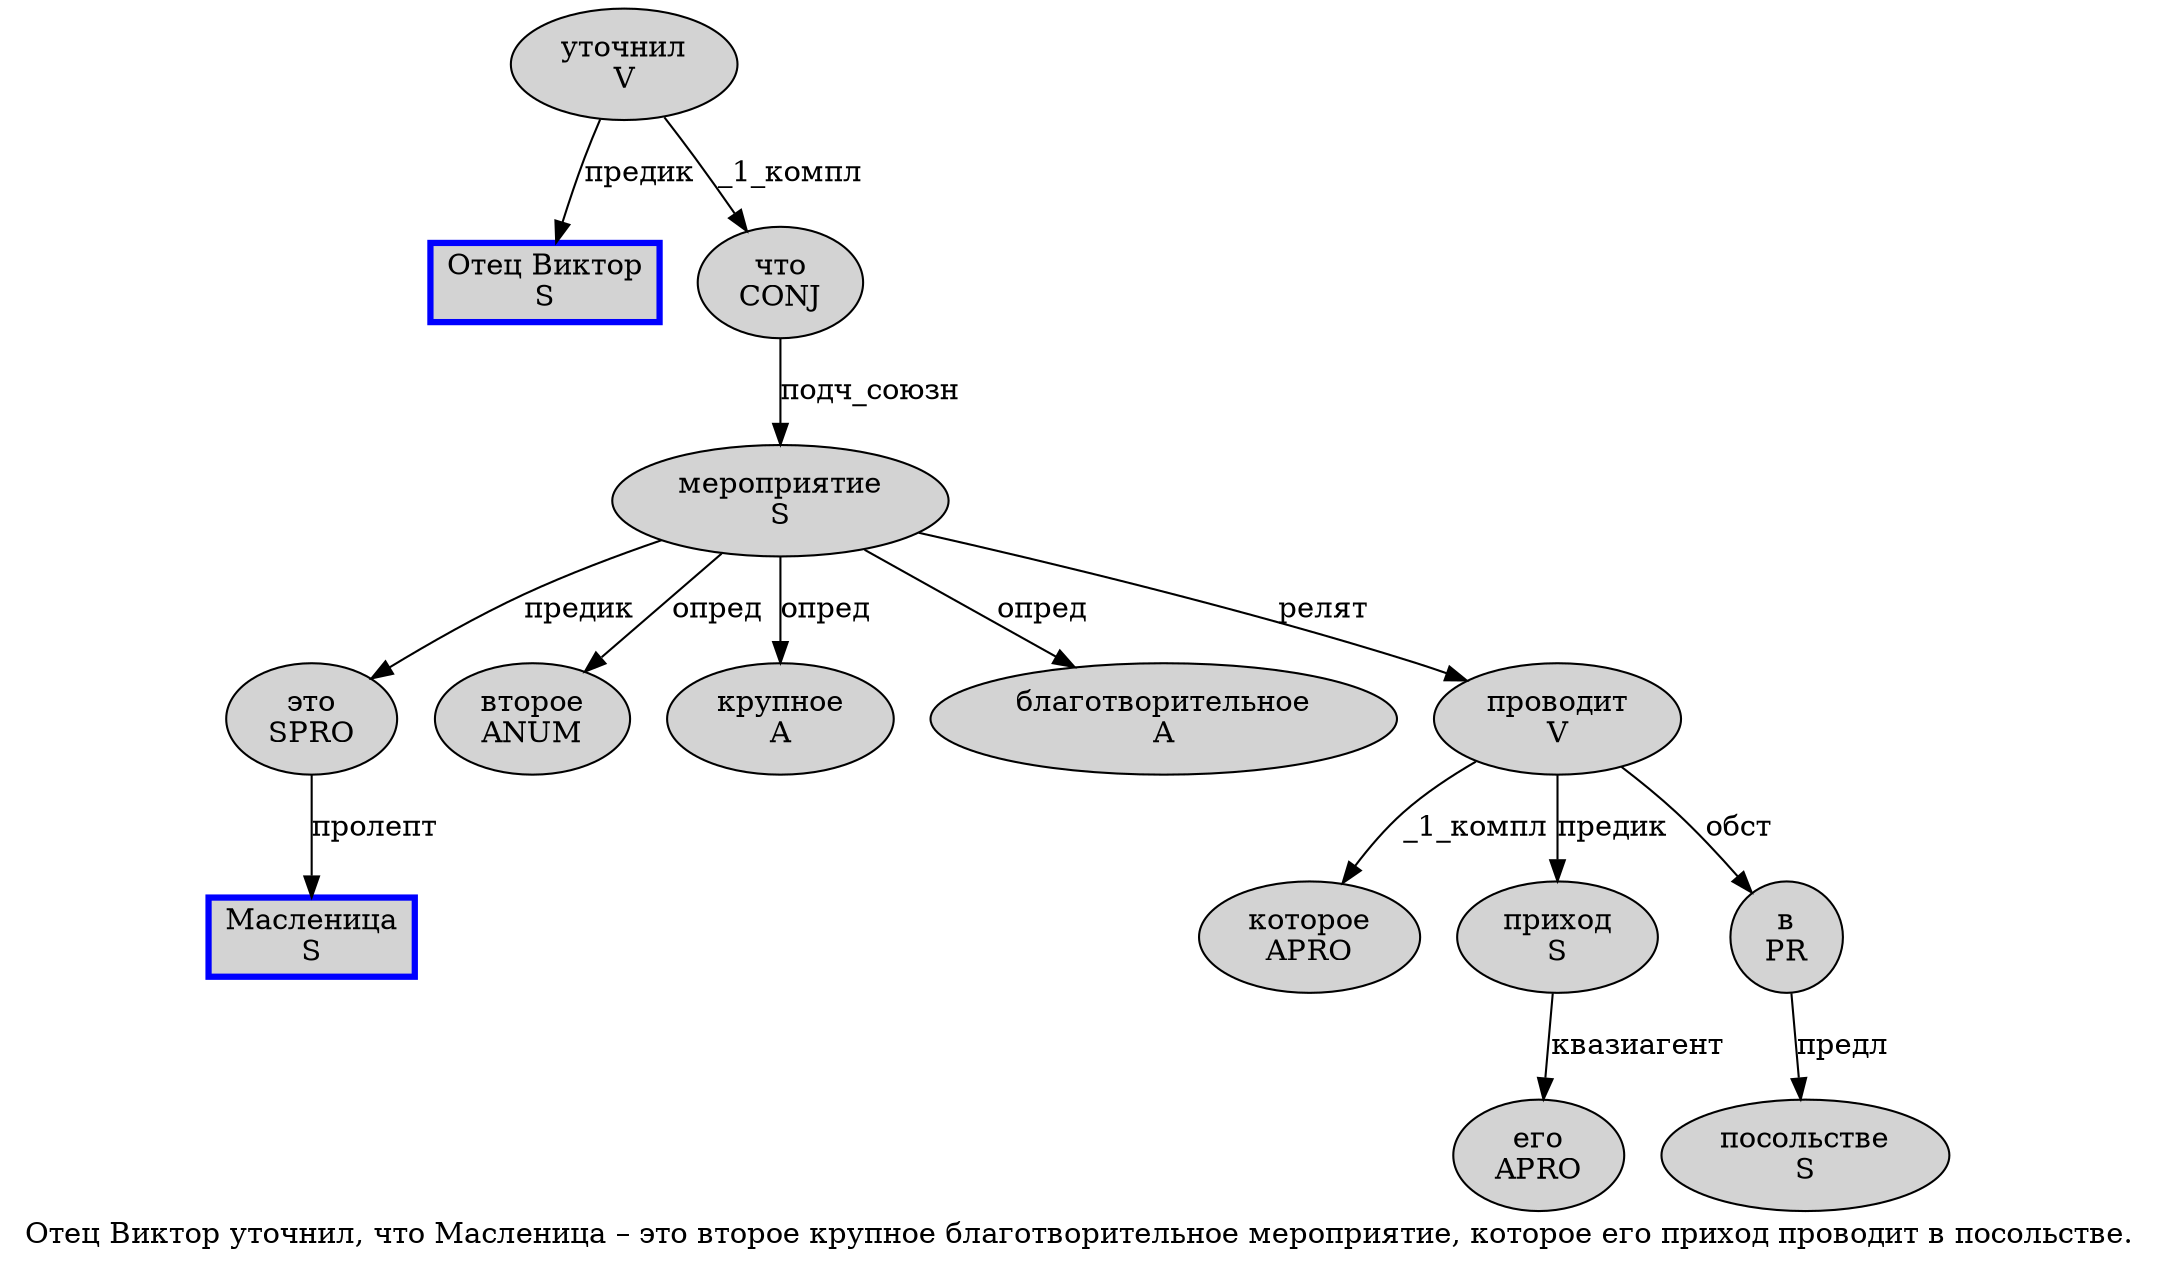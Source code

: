 digraph SENTENCE_1226 {
	graph [label="Отец Виктор уточнил, что Масленица – это второе крупное благотворительное мероприятие, которое его приход проводит в посольстве."]
	node [style=filled]
		0 [label="Отец Виктор
S" color=blue fillcolor=lightgray penwidth=3 shape=box]
		1 [label="уточнил
V" color="" fillcolor=lightgray penwidth=1 shape=ellipse]
		3 [label="что
CONJ" color="" fillcolor=lightgray penwidth=1 shape=ellipse]
		4 [label="Масленица
S" color=blue fillcolor=lightgray penwidth=3 shape=box]
		6 [label="это
SPRO" color="" fillcolor=lightgray penwidth=1 shape=ellipse]
		7 [label="второе
ANUM" color="" fillcolor=lightgray penwidth=1 shape=ellipse]
		8 [label="крупное
A" color="" fillcolor=lightgray penwidth=1 shape=ellipse]
		9 [label="благотворительное
A" color="" fillcolor=lightgray penwidth=1 shape=ellipse]
		10 [label="мероприятие
S" color="" fillcolor=lightgray penwidth=1 shape=ellipse]
		12 [label="которое
APRO" color="" fillcolor=lightgray penwidth=1 shape=ellipse]
		13 [label="его
APRO" color="" fillcolor=lightgray penwidth=1 shape=ellipse]
		14 [label="приход
S" color="" fillcolor=lightgray penwidth=1 shape=ellipse]
		15 [label="проводит
V" color="" fillcolor=lightgray penwidth=1 shape=ellipse]
		16 [label="в
PR" color="" fillcolor=lightgray penwidth=1 shape=ellipse]
		17 [label="посольстве
S" color="" fillcolor=lightgray penwidth=1 shape=ellipse]
			10 -> 6 [label="предик"]
			10 -> 7 [label="опред"]
			10 -> 8 [label="опред"]
			10 -> 9 [label="опред"]
			10 -> 15 [label="релят"]
			3 -> 10 [label="подч_союзн"]
			14 -> 13 [label="квазиагент"]
			16 -> 17 [label="предл"]
			1 -> 0 [label="предик"]
			1 -> 3 [label="_1_компл"]
			6 -> 4 [label="пролепт"]
			15 -> 12 [label="_1_компл"]
			15 -> 14 [label="предик"]
			15 -> 16 [label="обст"]
}